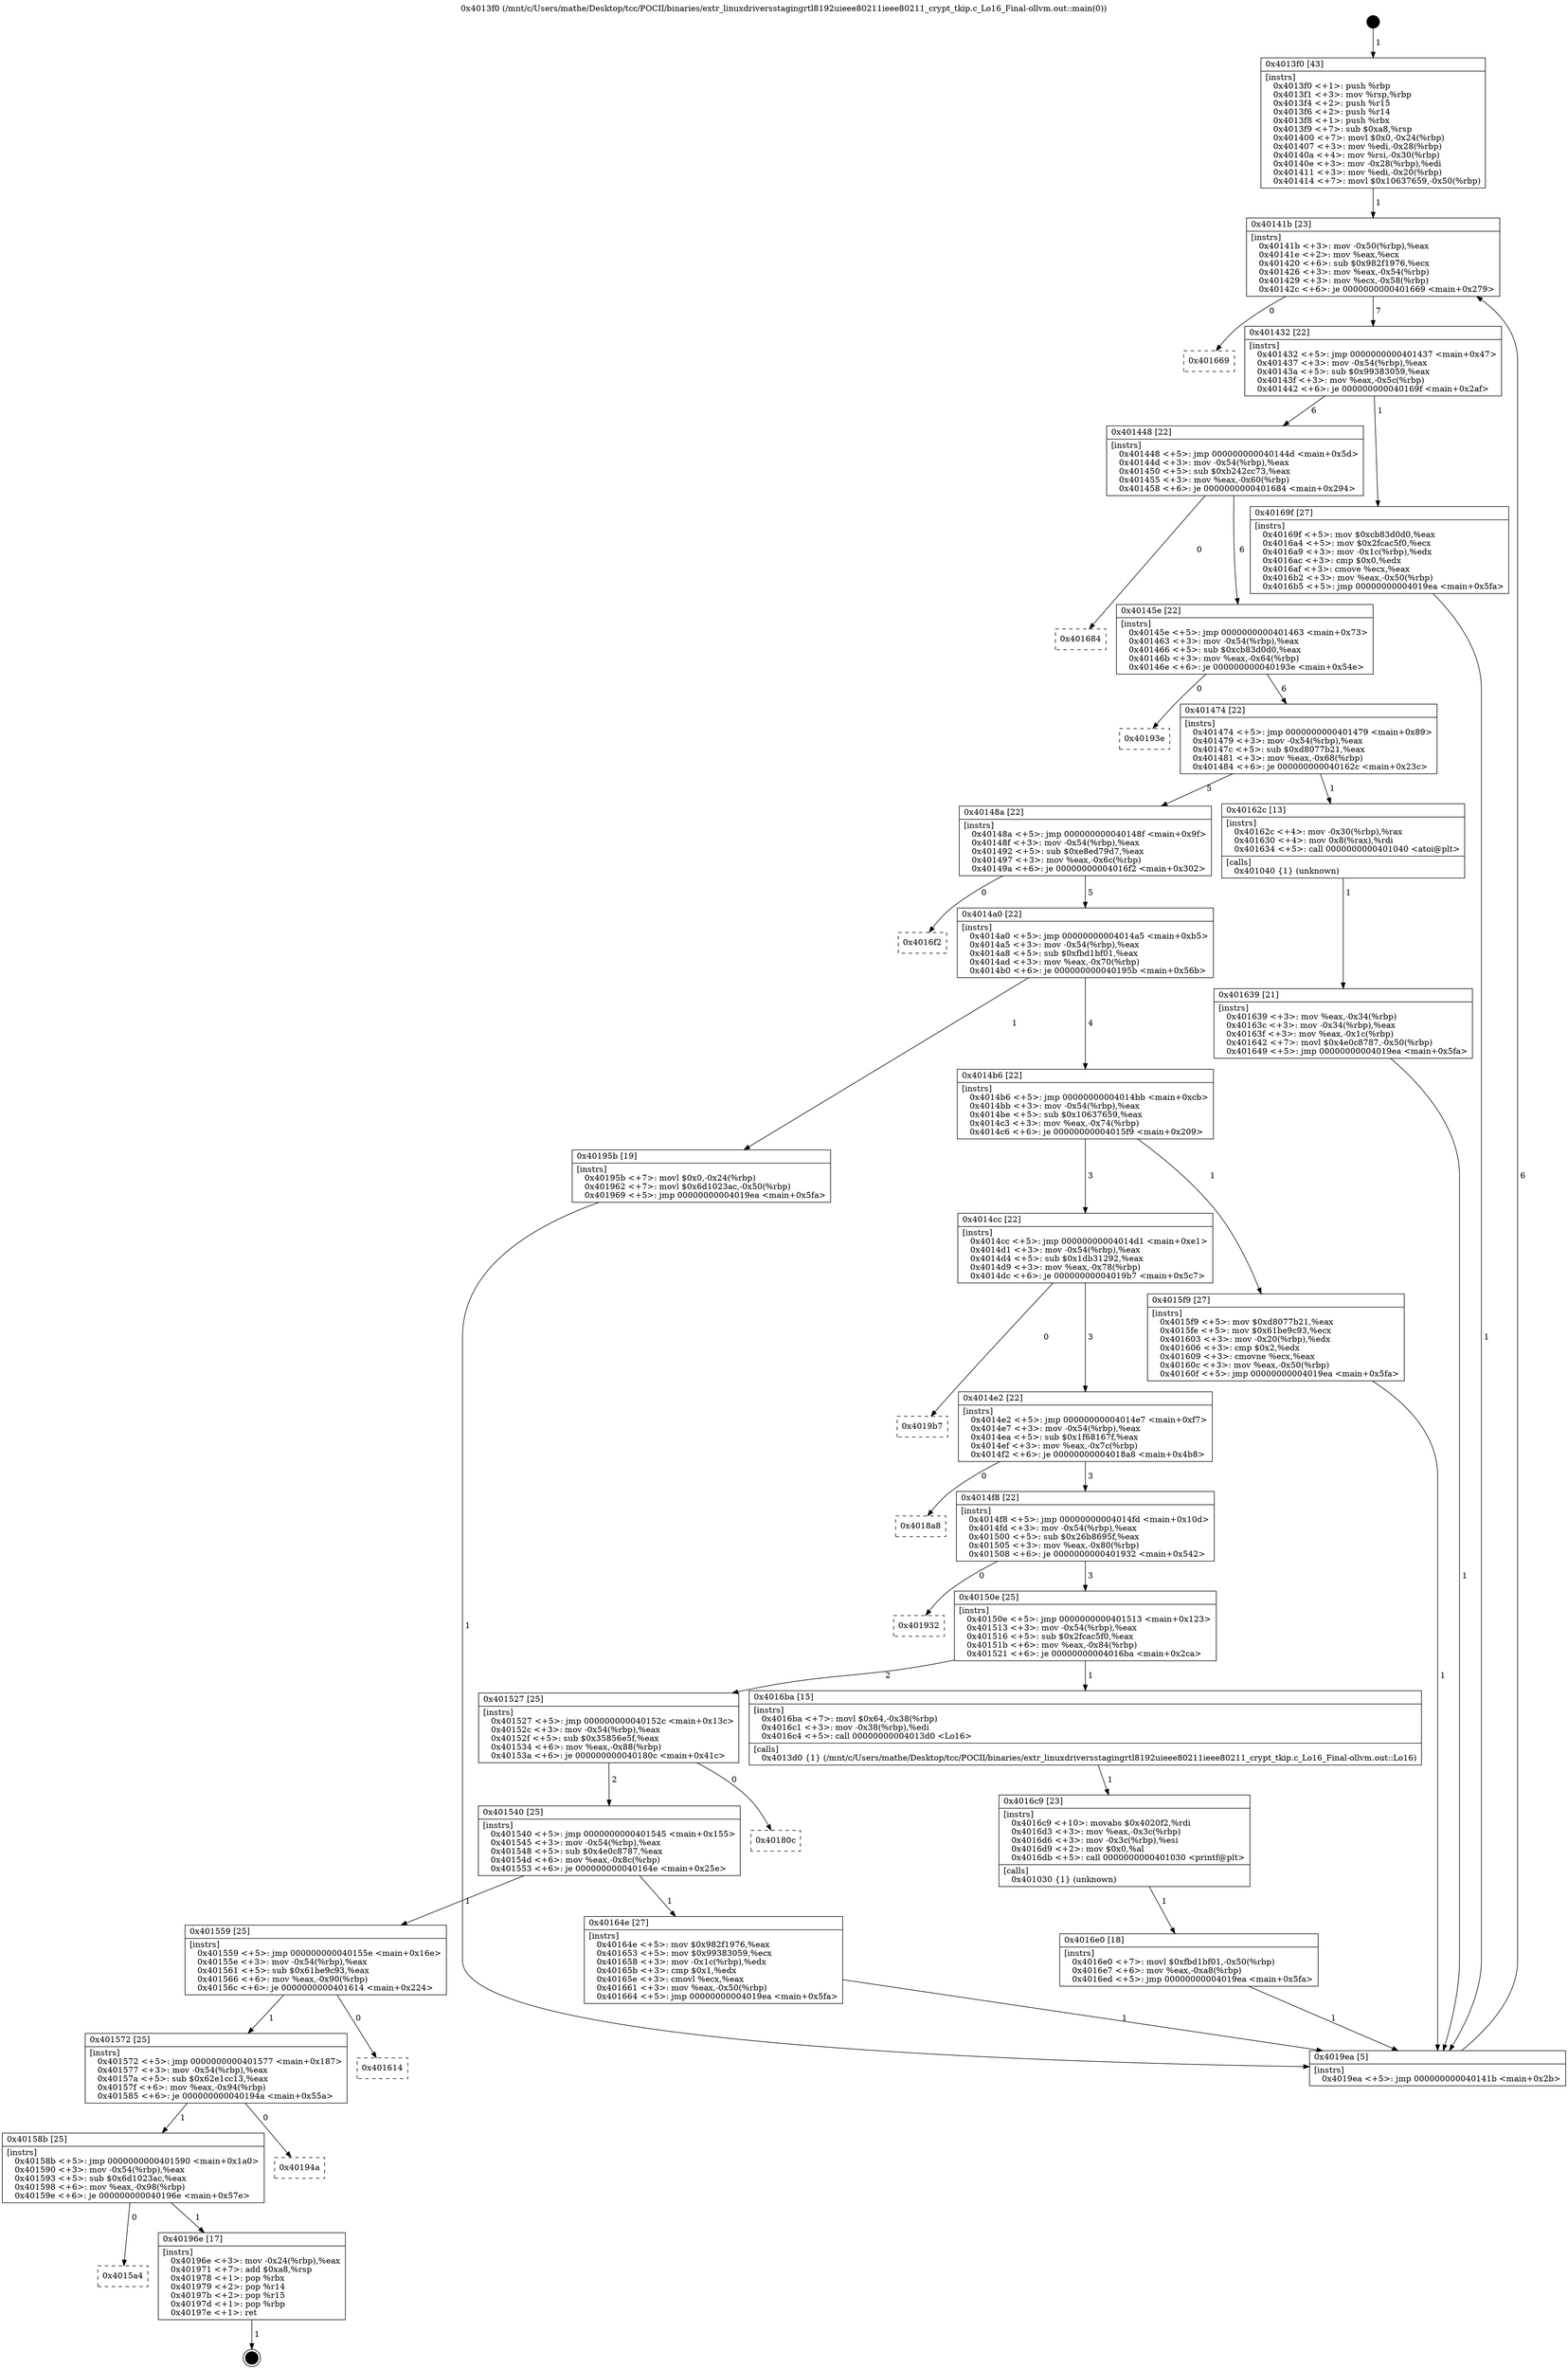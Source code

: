 digraph "0x4013f0" {
  label = "0x4013f0 (/mnt/c/Users/mathe/Desktop/tcc/POCII/binaries/extr_linuxdriversstagingrtl8192uieee80211ieee80211_crypt_tkip.c_Lo16_Final-ollvm.out::main(0))"
  labelloc = "t"
  node[shape=record]

  Entry [label="",width=0.3,height=0.3,shape=circle,fillcolor=black,style=filled]
  "0x40141b" [label="{
     0x40141b [23]\l
     | [instrs]\l
     &nbsp;&nbsp;0x40141b \<+3\>: mov -0x50(%rbp),%eax\l
     &nbsp;&nbsp;0x40141e \<+2\>: mov %eax,%ecx\l
     &nbsp;&nbsp;0x401420 \<+6\>: sub $0x982f1976,%ecx\l
     &nbsp;&nbsp;0x401426 \<+3\>: mov %eax,-0x54(%rbp)\l
     &nbsp;&nbsp;0x401429 \<+3\>: mov %ecx,-0x58(%rbp)\l
     &nbsp;&nbsp;0x40142c \<+6\>: je 0000000000401669 \<main+0x279\>\l
  }"]
  "0x401669" [label="{
     0x401669\l
  }", style=dashed]
  "0x401432" [label="{
     0x401432 [22]\l
     | [instrs]\l
     &nbsp;&nbsp;0x401432 \<+5\>: jmp 0000000000401437 \<main+0x47\>\l
     &nbsp;&nbsp;0x401437 \<+3\>: mov -0x54(%rbp),%eax\l
     &nbsp;&nbsp;0x40143a \<+5\>: sub $0x99383059,%eax\l
     &nbsp;&nbsp;0x40143f \<+3\>: mov %eax,-0x5c(%rbp)\l
     &nbsp;&nbsp;0x401442 \<+6\>: je 000000000040169f \<main+0x2af\>\l
  }"]
  Exit [label="",width=0.3,height=0.3,shape=circle,fillcolor=black,style=filled,peripheries=2]
  "0x40169f" [label="{
     0x40169f [27]\l
     | [instrs]\l
     &nbsp;&nbsp;0x40169f \<+5\>: mov $0xcb83d0d0,%eax\l
     &nbsp;&nbsp;0x4016a4 \<+5\>: mov $0x2fcac5f0,%ecx\l
     &nbsp;&nbsp;0x4016a9 \<+3\>: mov -0x1c(%rbp),%edx\l
     &nbsp;&nbsp;0x4016ac \<+3\>: cmp $0x0,%edx\l
     &nbsp;&nbsp;0x4016af \<+3\>: cmove %ecx,%eax\l
     &nbsp;&nbsp;0x4016b2 \<+3\>: mov %eax,-0x50(%rbp)\l
     &nbsp;&nbsp;0x4016b5 \<+5\>: jmp 00000000004019ea \<main+0x5fa\>\l
  }"]
  "0x401448" [label="{
     0x401448 [22]\l
     | [instrs]\l
     &nbsp;&nbsp;0x401448 \<+5\>: jmp 000000000040144d \<main+0x5d\>\l
     &nbsp;&nbsp;0x40144d \<+3\>: mov -0x54(%rbp),%eax\l
     &nbsp;&nbsp;0x401450 \<+5\>: sub $0xb242cc73,%eax\l
     &nbsp;&nbsp;0x401455 \<+3\>: mov %eax,-0x60(%rbp)\l
     &nbsp;&nbsp;0x401458 \<+6\>: je 0000000000401684 \<main+0x294\>\l
  }"]
  "0x4015a4" [label="{
     0x4015a4\l
  }", style=dashed]
  "0x401684" [label="{
     0x401684\l
  }", style=dashed]
  "0x40145e" [label="{
     0x40145e [22]\l
     | [instrs]\l
     &nbsp;&nbsp;0x40145e \<+5\>: jmp 0000000000401463 \<main+0x73\>\l
     &nbsp;&nbsp;0x401463 \<+3\>: mov -0x54(%rbp),%eax\l
     &nbsp;&nbsp;0x401466 \<+5\>: sub $0xcb83d0d0,%eax\l
     &nbsp;&nbsp;0x40146b \<+3\>: mov %eax,-0x64(%rbp)\l
     &nbsp;&nbsp;0x40146e \<+6\>: je 000000000040193e \<main+0x54e\>\l
  }"]
  "0x40196e" [label="{
     0x40196e [17]\l
     | [instrs]\l
     &nbsp;&nbsp;0x40196e \<+3\>: mov -0x24(%rbp),%eax\l
     &nbsp;&nbsp;0x401971 \<+7\>: add $0xa8,%rsp\l
     &nbsp;&nbsp;0x401978 \<+1\>: pop %rbx\l
     &nbsp;&nbsp;0x401979 \<+2\>: pop %r14\l
     &nbsp;&nbsp;0x40197b \<+2\>: pop %r15\l
     &nbsp;&nbsp;0x40197d \<+1\>: pop %rbp\l
     &nbsp;&nbsp;0x40197e \<+1\>: ret\l
  }"]
  "0x40193e" [label="{
     0x40193e\l
  }", style=dashed]
  "0x401474" [label="{
     0x401474 [22]\l
     | [instrs]\l
     &nbsp;&nbsp;0x401474 \<+5\>: jmp 0000000000401479 \<main+0x89\>\l
     &nbsp;&nbsp;0x401479 \<+3\>: mov -0x54(%rbp),%eax\l
     &nbsp;&nbsp;0x40147c \<+5\>: sub $0xd8077b21,%eax\l
     &nbsp;&nbsp;0x401481 \<+3\>: mov %eax,-0x68(%rbp)\l
     &nbsp;&nbsp;0x401484 \<+6\>: je 000000000040162c \<main+0x23c\>\l
  }"]
  "0x40158b" [label="{
     0x40158b [25]\l
     | [instrs]\l
     &nbsp;&nbsp;0x40158b \<+5\>: jmp 0000000000401590 \<main+0x1a0\>\l
     &nbsp;&nbsp;0x401590 \<+3\>: mov -0x54(%rbp),%eax\l
     &nbsp;&nbsp;0x401593 \<+5\>: sub $0x6d1023ac,%eax\l
     &nbsp;&nbsp;0x401598 \<+6\>: mov %eax,-0x98(%rbp)\l
     &nbsp;&nbsp;0x40159e \<+6\>: je 000000000040196e \<main+0x57e\>\l
  }"]
  "0x40162c" [label="{
     0x40162c [13]\l
     | [instrs]\l
     &nbsp;&nbsp;0x40162c \<+4\>: mov -0x30(%rbp),%rax\l
     &nbsp;&nbsp;0x401630 \<+4\>: mov 0x8(%rax),%rdi\l
     &nbsp;&nbsp;0x401634 \<+5\>: call 0000000000401040 \<atoi@plt\>\l
     | [calls]\l
     &nbsp;&nbsp;0x401040 \{1\} (unknown)\l
  }"]
  "0x40148a" [label="{
     0x40148a [22]\l
     | [instrs]\l
     &nbsp;&nbsp;0x40148a \<+5\>: jmp 000000000040148f \<main+0x9f\>\l
     &nbsp;&nbsp;0x40148f \<+3\>: mov -0x54(%rbp),%eax\l
     &nbsp;&nbsp;0x401492 \<+5\>: sub $0xe8ed79d7,%eax\l
     &nbsp;&nbsp;0x401497 \<+3\>: mov %eax,-0x6c(%rbp)\l
     &nbsp;&nbsp;0x40149a \<+6\>: je 00000000004016f2 \<main+0x302\>\l
  }"]
  "0x40194a" [label="{
     0x40194a\l
  }", style=dashed]
  "0x4016f2" [label="{
     0x4016f2\l
  }", style=dashed]
  "0x4014a0" [label="{
     0x4014a0 [22]\l
     | [instrs]\l
     &nbsp;&nbsp;0x4014a0 \<+5\>: jmp 00000000004014a5 \<main+0xb5\>\l
     &nbsp;&nbsp;0x4014a5 \<+3\>: mov -0x54(%rbp),%eax\l
     &nbsp;&nbsp;0x4014a8 \<+5\>: sub $0xfbd1bf01,%eax\l
     &nbsp;&nbsp;0x4014ad \<+3\>: mov %eax,-0x70(%rbp)\l
     &nbsp;&nbsp;0x4014b0 \<+6\>: je 000000000040195b \<main+0x56b\>\l
  }"]
  "0x401572" [label="{
     0x401572 [25]\l
     | [instrs]\l
     &nbsp;&nbsp;0x401572 \<+5\>: jmp 0000000000401577 \<main+0x187\>\l
     &nbsp;&nbsp;0x401577 \<+3\>: mov -0x54(%rbp),%eax\l
     &nbsp;&nbsp;0x40157a \<+5\>: sub $0x62e1cc13,%eax\l
     &nbsp;&nbsp;0x40157f \<+6\>: mov %eax,-0x94(%rbp)\l
     &nbsp;&nbsp;0x401585 \<+6\>: je 000000000040194a \<main+0x55a\>\l
  }"]
  "0x40195b" [label="{
     0x40195b [19]\l
     | [instrs]\l
     &nbsp;&nbsp;0x40195b \<+7\>: movl $0x0,-0x24(%rbp)\l
     &nbsp;&nbsp;0x401962 \<+7\>: movl $0x6d1023ac,-0x50(%rbp)\l
     &nbsp;&nbsp;0x401969 \<+5\>: jmp 00000000004019ea \<main+0x5fa\>\l
  }"]
  "0x4014b6" [label="{
     0x4014b6 [22]\l
     | [instrs]\l
     &nbsp;&nbsp;0x4014b6 \<+5\>: jmp 00000000004014bb \<main+0xcb\>\l
     &nbsp;&nbsp;0x4014bb \<+3\>: mov -0x54(%rbp),%eax\l
     &nbsp;&nbsp;0x4014be \<+5\>: sub $0x10637659,%eax\l
     &nbsp;&nbsp;0x4014c3 \<+3\>: mov %eax,-0x74(%rbp)\l
     &nbsp;&nbsp;0x4014c6 \<+6\>: je 00000000004015f9 \<main+0x209\>\l
  }"]
  "0x401614" [label="{
     0x401614\l
  }", style=dashed]
  "0x4015f9" [label="{
     0x4015f9 [27]\l
     | [instrs]\l
     &nbsp;&nbsp;0x4015f9 \<+5\>: mov $0xd8077b21,%eax\l
     &nbsp;&nbsp;0x4015fe \<+5\>: mov $0x61be9c93,%ecx\l
     &nbsp;&nbsp;0x401603 \<+3\>: mov -0x20(%rbp),%edx\l
     &nbsp;&nbsp;0x401606 \<+3\>: cmp $0x2,%edx\l
     &nbsp;&nbsp;0x401609 \<+3\>: cmovne %ecx,%eax\l
     &nbsp;&nbsp;0x40160c \<+3\>: mov %eax,-0x50(%rbp)\l
     &nbsp;&nbsp;0x40160f \<+5\>: jmp 00000000004019ea \<main+0x5fa\>\l
  }"]
  "0x4014cc" [label="{
     0x4014cc [22]\l
     | [instrs]\l
     &nbsp;&nbsp;0x4014cc \<+5\>: jmp 00000000004014d1 \<main+0xe1\>\l
     &nbsp;&nbsp;0x4014d1 \<+3\>: mov -0x54(%rbp),%eax\l
     &nbsp;&nbsp;0x4014d4 \<+5\>: sub $0x1db31292,%eax\l
     &nbsp;&nbsp;0x4014d9 \<+3\>: mov %eax,-0x78(%rbp)\l
     &nbsp;&nbsp;0x4014dc \<+6\>: je 00000000004019b7 \<main+0x5c7\>\l
  }"]
  "0x4019ea" [label="{
     0x4019ea [5]\l
     | [instrs]\l
     &nbsp;&nbsp;0x4019ea \<+5\>: jmp 000000000040141b \<main+0x2b\>\l
  }"]
  "0x4013f0" [label="{
     0x4013f0 [43]\l
     | [instrs]\l
     &nbsp;&nbsp;0x4013f0 \<+1\>: push %rbp\l
     &nbsp;&nbsp;0x4013f1 \<+3\>: mov %rsp,%rbp\l
     &nbsp;&nbsp;0x4013f4 \<+2\>: push %r15\l
     &nbsp;&nbsp;0x4013f6 \<+2\>: push %r14\l
     &nbsp;&nbsp;0x4013f8 \<+1\>: push %rbx\l
     &nbsp;&nbsp;0x4013f9 \<+7\>: sub $0xa8,%rsp\l
     &nbsp;&nbsp;0x401400 \<+7\>: movl $0x0,-0x24(%rbp)\l
     &nbsp;&nbsp;0x401407 \<+3\>: mov %edi,-0x28(%rbp)\l
     &nbsp;&nbsp;0x40140a \<+4\>: mov %rsi,-0x30(%rbp)\l
     &nbsp;&nbsp;0x40140e \<+3\>: mov -0x28(%rbp),%edi\l
     &nbsp;&nbsp;0x401411 \<+3\>: mov %edi,-0x20(%rbp)\l
     &nbsp;&nbsp;0x401414 \<+7\>: movl $0x10637659,-0x50(%rbp)\l
  }"]
  "0x401639" [label="{
     0x401639 [21]\l
     | [instrs]\l
     &nbsp;&nbsp;0x401639 \<+3\>: mov %eax,-0x34(%rbp)\l
     &nbsp;&nbsp;0x40163c \<+3\>: mov -0x34(%rbp),%eax\l
     &nbsp;&nbsp;0x40163f \<+3\>: mov %eax,-0x1c(%rbp)\l
     &nbsp;&nbsp;0x401642 \<+7\>: movl $0x4e0c8787,-0x50(%rbp)\l
     &nbsp;&nbsp;0x401649 \<+5\>: jmp 00000000004019ea \<main+0x5fa\>\l
  }"]
  "0x4016e0" [label="{
     0x4016e0 [18]\l
     | [instrs]\l
     &nbsp;&nbsp;0x4016e0 \<+7\>: movl $0xfbd1bf01,-0x50(%rbp)\l
     &nbsp;&nbsp;0x4016e7 \<+6\>: mov %eax,-0xa8(%rbp)\l
     &nbsp;&nbsp;0x4016ed \<+5\>: jmp 00000000004019ea \<main+0x5fa\>\l
  }"]
  "0x4019b7" [label="{
     0x4019b7\l
  }", style=dashed]
  "0x4014e2" [label="{
     0x4014e2 [22]\l
     | [instrs]\l
     &nbsp;&nbsp;0x4014e2 \<+5\>: jmp 00000000004014e7 \<main+0xf7\>\l
     &nbsp;&nbsp;0x4014e7 \<+3\>: mov -0x54(%rbp),%eax\l
     &nbsp;&nbsp;0x4014ea \<+5\>: sub $0x1f68167f,%eax\l
     &nbsp;&nbsp;0x4014ef \<+3\>: mov %eax,-0x7c(%rbp)\l
     &nbsp;&nbsp;0x4014f2 \<+6\>: je 00000000004018a8 \<main+0x4b8\>\l
  }"]
  "0x4016c9" [label="{
     0x4016c9 [23]\l
     | [instrs]\l
     &nbsp;&nbsp;0x4016c9 \<+10\>: movabs $0x4020f2,%rdi\l
     &nbsp;&nbsp;0x4016d3 \<+3\>: mov %eax,-0x3c(%rbp)\l
     &nbsp;&nbsp;0x4016d6 \<+3\>: mov -0x3c(%rbp),%esi\l
     &nbsp;&nbsp;0x4016d9 \<+2\>: mov $0x0,%al\l
     &nbsp;&nbsp;0x4016db \<+5\>: call 0000000000401030 \<printf@plt\>\l
     | [calls]\l
     &nbsp;&nbsp;0x401030 \{1\} (unknown)\l
  }"]
  "0x4018a8" [label="{
     0x4018a8\l
  }", style=dashed]
  "0x4014f8" [label="{
     0x4014f8 [22]\l
     | [instrs]\l
     &nbsp;&nbsp;0x4014f8 \<+5\>: jmp 00000000004014fd \<main+0x10d\>\l
     &nbsp;&nbsp;0x4014fd \<+3\>: mov -0x54(%rbp),%eax\l
     &nbsp;&nbsp;0x401500 \<+5\>: sub $0x26b8695f,%eax\l
     &nbsp;&nbsp;0x401505 \<+3\>: mov %eax,-0x80(%rbp)\l
     &nbsp;&nbsp;0x401508 \<+6\>: je 0000000000401932 \<main+0x542\>\l
  }"]
  "0x401559" [label="{
     0x401559 [25]\l
     | [instrs]\l
     &nbsp;&nbsp;0x401559 \<+5\>: jmp 000000000040155e \<main+0x16e\>\l
     &nbsp;&nbsp;0x40155e \<+3\>: mov -0x54(%rbp),%eax\l
     &nbsp;&nbsp;0x401561 \<+5\>: sub $0x61be9c93,%eax\l
     &nbsp;&nbsp;0x401566 \<+6\>: mov %eax,-0x90(%rbp)\l
     &nbsp;&nbsp;0x40156c \<+6\>: je 0000000000401614 \<main+0x224\>\l
  }"]
  "0x401932" [label="{
     0x401932\l
  }", style=dashed]
  "0x40150e" [label="{
     0x40150e [25]\l
     | [instrs]\l
     &nbsp;&nbsp;0x40150e \<+5\>: jmp 0000000000401513 \<main+0x123\>\l
     &nbsp;&nbsp;0x401513 \<+3\>: mov -0x54(%rbp),%eax\l
     &nbsp;&nbsp;0x401516 \<+5\>: sub $0x2fcac5f0,%eax\l
     &nbsp;&nbsp;0x40151b \<+6\>: mov %eax,-0x84(%rbp)\l
     &nbsp;&nbsp;0x401521 \<+6\>: je 00000000004016ba \<main+0x2ca\>\l
  }"]
  "0x40164e" [label="{
     0x40164e [27]\l
     | [instrs]\l
     &nbsp;&nbsp;0x40164e \<+5\>: mov $0x982f1976,%eax\l
     &nbsp;&nbsp;0x401653 \<+5\>: mov $0x99383059,%ecx\l
     &nbsp;&nbsp;0x401658 \<+3\>: mov -0x1c(%rbp),%edx\l
     &nbsp;&nbsp;0x40165b \<+3\>: cmp $0x1,%edx\l
     &nbsp;&nbsp;0x40165e \<+3\>: cmovl %ecx,%eax\l
     &nbsp;&nbsp;0x401661 \<+3\>: mov %eax,-0x50(%rbp)\l
     &nbsp;&nbsp;0x401664 \<+5\>: jmp 00000000004019ea \<main+0x5fa\>\l
  }"]
  "0x4016ba" [label="{
     0x4016ba [15]\l
     | [instrs]\l
     &nbsp;&nbsp;0x4016ba \<+7\>: movl $0x64,-0x38(%rbp)\l
     &nbsp;&nbsp;0x4016c1 \<+3\>: mov -0x38(%rbp),%edi\l
     &nbsp;&nbsp;0x4016c4 \<+5\>: call 00000000004013d0 \<Lo16\>\l
     | [calls]\l
     &nbsp;&nbsp;0x4013d0 \{1\} (/mnt/c/Users/mathe/Desktop/tcc/POCII/binaries/extr_linuxdriversstagingrtl8192uieee80211ieee80211_crypt_tkip.c_Lo16_Final-ollvm.out::Lo16)\l
  }"]
  "0x401527" [label="{
     0x401527 [25]\l
     | [instrs]\l
     &nbsp;&nbsp;0x401527 \<+5\>: jmp 000000000040152c \<main+0x13c\>\l
     &nbsp;&nbsp;0x40152c \<+3\>: mov -0x54(%rbp),%eax\l
     &nbsp;&nbsp;0x40152f \<+5\>: sub $0x35856e5f,%eax\l
     &nbsp;&nbsp;0x401534 \<+6\>: mov %eax,-0x88(%rbp)\l
     &nbsp;&nbsp;0x40153a \<+6\>: je 000000000040180c \<main+0x41c\>\l
  }"]
  "0x401540" [label="{
     0x401540 [25]\l
     | [instrs]\l
     &nbsp;&nbsp;0x401540 \<+5\>: jmp 0000000000401545 \<main+0x155\>\l
     &nbsp;&nbsp;0x401545 \<+3\>: mov -0x54(%rbp),%eax\l
     &nbsp;&nbsp;0x401548 \<+5\>: sub $0x4e0c8787,%eax\l
     &nbsp;&nbsp;0x40154d \<+6\>: mov %eax,-0x8c(%rbp)\l
     &nbsp;&nbsp;0x401553 \<+6\>: je 000000000040164e \<main+0x25e\>\l
  }"]
  "0x40180c" [label="{
     0x40180c\l
  }", style=dashed]
  Entry -> "0x4013f0" [label=" 1"]
  "0x40141b" -> "0x401669" [label=" 0"]
  "0x40141b" -> "0x401432" [label=" 7"]
  "0x40196e" -> Exit [label=" 1"]
  "0x401432" -> "0x40169f" [label=" 1"]
  "0x401432" -> "0x401448" [label=" 6"]
  "0x40158b" -> "0x4015a4" [label=" 0"]
  "0x401448" -> "0x401684" [label=" 0"]
  "0x401448" -> "0x40145e" [label=" 6"]
  "0x40158b" -> "0x40196e" [label=" 1"]
  "0x40145e" -> "0x40193e" [label=" 0"]
  "0x40145e" -> "0x401474" [label=" 6"]
  "0x401572" -> "0x40158b" [label=" 1"]
  "0x401474" -> "0x40162c" [label=" 1"]
  "0x401474" -> "0x40148a" [label=" 5"]
  "0x401572" -> "0x40194a" [label=" 0"]
  "0x40148a" -> "0x4016f2" [label=" 0"]
  "0x40148a" -> "0x4014a0" [label=" 5"]
  "0x401559" -> "0x401572" [label=" 1"]
  "0x4014a0" -> "0x40195b" [label=" 1"]
  "0x4014a0" -> "0x4014b6" [label=" 4"]
  "0x401559" -> "0x401614" [label=" 0"]
  "0x4014b6" -> "0x4015f9" [label=" 1"]
  "0x4014b6" -> "0x4014cc" [label=" 3"]
  "0x4015f9" -> "0x4019ea" [label=" 1"]
  "0x4013f0" -> "0x40141b" [label=" 1"]
  "0x4019ea" -> "0x40141b" [label=" 6"]
  "0x40162c" -> "0x401639" [label=" 1"]
  "0x401639" -> "0x4019ea" [label=" 1"]
  "0x40195b" -> "0x4019ea" [label=" 1"]
  "0x4014cc" -> "0x4019b7" [label=" 0"]
  "0x4014cc" -> "0x4014e2" [label=" 3"]
  "0x4016e0" -> "0x4019ea" [label=" 1"]
  "0x4014e2" -> "0x4018a8" [label=" 0"]
  "0x4014e2" -> "0x4014f8" [label=" 3"]
  "0x4016c9" -> "0x4016e0" [label=" 1"]
  "0x4014f8" -> "0x401932" [label=" 0"]
  "0x4014f8" -> "0x40150e" [label=" 3"]
  "0x4016ba" -> "0x4016c9" [label=" 1"]
  "0x40150e" -> "0x4016ba" [label=" 1"]
  "0x40150e" -> "0x401527" [label=" 2"]
  "0x40169f" -> "0x4019ea" [label=" 1"]
  "0x401527" -> "0x40180c" [label=" 0"]
  "0x401527" -> "0x401540" [label=" 2"]
  "0x40164e" -> "0x4019ea" [label=" 1"]
  "0x401540" -> "0x40164e" [label=" 1"]
  "0x401540" -> "0x401559" [label=" 1"]
}
